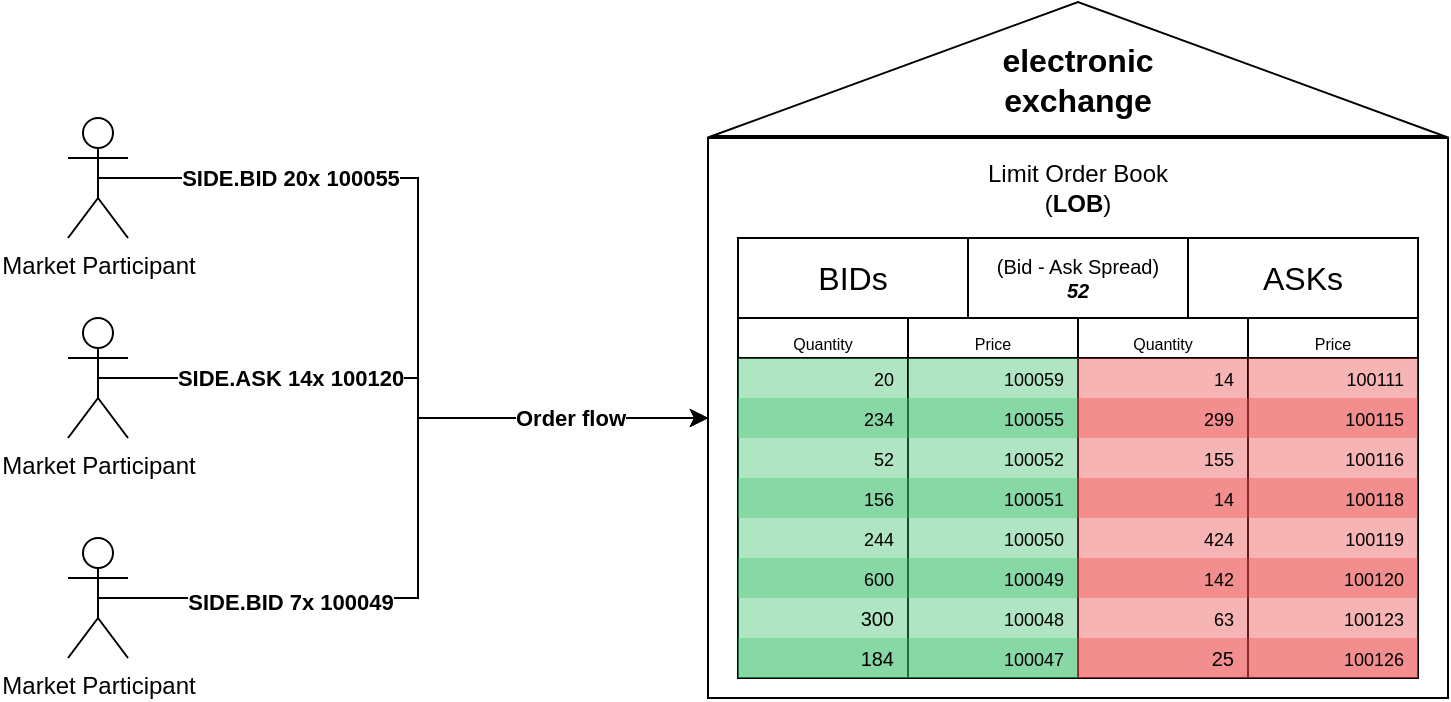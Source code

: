 <mxfile version="20.5.3" type="device"><diagram id="cQrj0ZExZIowMC0gW0kf" name="Seite-1"><mxGraphModel dx="1148" dy="597" grid="1" gridSize="10" guides="1" tooltips="1" connect="1" arrows="1" fold="1" page="1" pageScale="1" pageWidth="827" pageHeight="1169" math="0" shadow="0"><root><mxCell id="0"/><mxCell id="1" parent="0"/><mxCell id="UzCsFgzXiwEo8zhX4VM5-8" value="" style="triangle;whiteSpace=wrap;html=1;rotation=-90;" vertex="1" parent="1"><mxGeometry x="531.5" y="-77.5" width="67" height="366" as="geometry"/></mxCell><mxCell id="UzCsFgzXiwEo8zhX4VM5-6" value="" style="rounded=0;whiteSpace=wrap;html=1;" vertex="1" parent="1"><mxGeometry x="380" y="140" width="370" height="280" as="geometry"/></mxCell><mxCell id="UzCsFgzXiwEo8zhX4VM5-2" value="" style="rounded=0;whiteSpace=wrap;html=1;" vertex="1" parent="1"><mxGeometry x="395" y="190" width="340" height="220" as="geometry"/></mxCell><mxCell id="UzCsFgzXiwEo8zhX4VM5-3" value="Limit Order Book&lt;br&gt;(&lt;b&gt;LOB&lt;/b&gt;)" style="text;html=1;strokeColor=none;fillColor=none;align=center;verticalAlign=middle;whiteSpace=wrap;rounded=0;" vertex="1" parent="1"><mxGeometry x="494" y="150" width="142" height="30" as="geometry"/></mxCell><mxCell id="UzCsFgzXiwEo8zhX4VM5-132" style="edgeStyle=orthogonalEdgeStyle;rounded=0;orthogonalLoop=1;jettySize=auto;html=1;exitX=0.5;exitY=0.5;exitDx=0;exitDy=0;exitPerimeter=0;entryX=0;entryY=0.5;entryDx=0;entryDy=0;fontSize=10;" edge="1" parent="1" source="UzCsFgzXiwEo8zhX4VM5-4" target="UzCsFgzXiwEo8zhX4VM5-6"><mxGeometry relative="1" as="geometry"/></mxCell><mxCell id="UzCsFgzXiwEo8zhX4VM5-136" value="SIDE.BID 20x 100055" style="edgeLabel;html=1;align=center;verticalAlign=middle;resizable=0;points=[];fontSize=11;fontStyle=1" vertex="1" connectable="0" parent="UzCsFgzXiwEo8zhX4VM5-132"><mxGeometry x="-0.559" y="-1" relative="1" as="geometry"><mxPoint x="2" y="-1" as="offset"/></mxGeometry></mxCell><mxCell id="UzCsFgzXiwEo8zhX4VM5-4" value="Market Participant" style="shape=umlActor;verticalLabelPosition=bottom;verticalAlign=top;html=1;outlineConnect=0;" vertex="1" parent="1"><mxGeometry x="60" y="130" width="30" height="60" as="geometry"/></mxCell><mxCell id="UzCsFgzXiwEo8zhX4VM5-7" value="&lt;b style=&quot;font-size: 16px;&quot;&gt;electronic exchange&lt;/b&gt;" style="text;html=1;strokeColor=none;fillColor=none;align=center;verticalAlign=middle;whiteSpace=wrap;rounded=0;fontSize=16;" vertex="1" parent="1"><mxGeometry x="535" y="96" width="60" height="30" as="geometry"/></mxCell><mxCell id="UzCsFgzXiwEo8zhX4VM5-13" value="BIDs" style="rounded=0;whiteSpace=wrap;html=1;fontSize=16;" vertex="1" parent="1"><mxGeometry x="395" y="190" width="115" height="40" as="geometry"/></mxCell><mxCell id="UzCsFgzXiwEo8zhX4VM5-14" value="ASKs" style="rounded=0;whiteSpace=wrap;html=1;fontSize=16;" vertex="1" parent="1"><mxGeometry x="620" y="190" width="115" height="40" as="geometry"/></mxCell><mxCell id="UzCsFgzXiwEo8zhX4VM5-15" value="" style="rounded=0;whiteSpace=wrap;html=1;fontSize=16;" vertex="1" parent="1"><mxGeometry x="395" y="230" width="170" height="180" as="geometry"/></mxCell><mxCell id="UzCsFgzXiwEo8zhX4VM5-17" value="&lt;span style=&quot;font-size: 8px; text-align: justify;&quot;&gt;Price&lt;/span&gt;" style="rounded=0;whiteSpace=wrap;html=1;fontSize=16;" vertex="1" parent="1"><mxGeometry x="480" y="230" width="85" height="20" as="geometry"/></mxCell><mxCell id="UzCsFgzXiwEo8zhX4VM5-19" value="&lt;div style=&quot;text-align: justify;&quot;&gt;&lt;span style=&quot;font-size: 8px; background-color: initial;&quot;&gt;Quantity&lt;/span&gt;&lt;/div&gt;" style="rounded=0;whiteSpace=wrap;html=1;fontSize=16;align=center;" vertex="1" parent="1"><mxGeometry x="395" y="230" width="85" height="20" as="geometry"/></mxCell><mxCell id="UzCsFgzXiwEo8zhX4VM5-20" value="&lt;span style=&quot;font-size: 8px; text-align: justify;&quot;&gt;Price&lt;/span&gt;" style="rounded=0;whiteSpace=wrap;html=1;fontSize=16;" vertex="1" parent="1"><mxGeometry x="650" y="230" width="85" height="20" as="geometry"/></mxCell><mxCell id="UzCsFgzXiwEo8zhX4VM5-21" value="&lt;div style=&quot;text-align: justify;&quot;&gt;&lt;span style=&quot;font-size: 8px; background-color: initial;&quot;&gt;Quantity&lt;/span&gt;&lt;/div&gt;" style="rounded=0;whiteSpace=wrap;html=1;fontSize=16;align=center;" vertex="1" parent="1"><mxGeometry x="565" y="230" width="85" height="20" as="geometry"/></mxCell><mxCell id="UzCsFgzXiwEo8zhX4VM5-25" value="&lt;font style=&quot;font-size: 9px;&quot;&gt;20&lt;/font&gt;" style="rounded=0;whiteSpace=wrap;html=1;fontSize=16;labelBackgroundColor=none;fillColor=#37BF69;opacity=40;strokeColor=none;align=right;spacingRight=5;spacingBottom=5;" vertex="1" parent="1"><mxGeometry x="395" y="250" width="85" height="20" as="geometry"/></mxCell><mxCell id="UzCsFgzXiwEo8zhX4VM5-26" value="&lt;font style=&quot;font-size: 9px;&quot;&gt;14&lt;/font&gt;" style="rounded=0;whiteSpace=wrap;html=1;fontSize=16;labelBackgroundColor=none;fillColor=#EB4444;strokeColor=none;opacity=40;spacingBottom=5;spacingRight=5;align=right;" vertex="1" parent="1"><mxGeometry x="565" y="250" width="85" height="20" as="geometry"/></mxCell><mxCell id="UzCsFgzXiwEo8zhX4VM5-89" value="" style="endArrow=none;html=1;rounded=0;fontSize=8;entryX=0;entryY=0;entryDx=0;entryDy=0;exitX=1;exitY=1;exitDx=0;exitDy=0;" edge="1" parent="1"><mxGeometry width="50" height="50" relative="1" as="geometry"><mxPoint x="480" y="410" as="sourcePoint"/><mxPoint x="480" y="250" as="targetPoint"/></mxGeometry></mxCell><mxCell id="UzCsFgzXiwEo8zhX4VM5-90" value="" style="endArrow=none;html=1;rounded=0;fontSize=8;entryX=1;entryY=0;entryDx=0;entryDy=0;exitX=0;exitY=1;exitDx=0;exitDy=0;" edge="1" parent="1" target="UzCsFgzXiwEo8zhX4VM5-26"><mxGeometry width="50" height="50" relative="1" as="geometry"><mxPoint x="650" y="410" as="sourcePoint"/><mxPoint x="610" y="288.5" as="targetPoint"/></mxGeometry></mxCell><mxCell id="UzCsFgzXiwEo8zhX4VM5-91" value="&lt;font style=&quot;font-size: 9px;&quot;&gt;100059&lt;/font&gt;" style="rounded=0;whiteSpace=wrap;html=1;fontSize=16;labelBackgroundColor=none;fillColor=#37BF69;opacity=40;strokeColor=none;align=right;spacingRight=5;spacingBottom=5;" vertex="1" parent="1"><mxGeometry x="480" y="250" width="85" height="20" as="geometry"/></mxCell><mxCell id="UzCsFgzXiwEo8zhX4VM5-92" value="&lt;font style=&quot;font-size: 9px;&quot;&gt;234&lt;/font&gt;" style="rounded=0;whiteSpace=wrap;html=1;fontSize=16;labelBackgroundColor=none;fillColor=#37BF69;opacity=60;strokeColor=none;align=right;spacingRight=5;spacingBottom=5;" vertex="1" parent="1"><mxGeometry x="395" y="270" width="85" height="20" as="geometry"/></mxCell><mxCell id="UzCsFgzXiwEo8zhX4VM5-93" value="&lt;span style=&quot;font-size: 9px;&quot;&gt;100055&lt;/span&gt;" style="rounded=0;whiteSpace=wrap;html=1;fontSize=16;labelBackgroundColor=none;fillColor=#37BF69;opacity=60;strokeColor=none;align=right;spacingRight=5;spacingBottom=5;" vertex="1" parent="1"><mxGeometry x="480" y="270" width="85" height="20" as="geometry"/></mxCell><mxCell id="UzCsFgzXiwEo8zhX4VM5-94" value="&lt;font style=&quot;font-size: 9px;&quot;&gt;52&lt;/font&gt;" style="rounded=0;whiteSpace=wrap;html=1;fontSize=16;labelBackgroundColor=none;fillColor=#37BF69;opacity=40;strokeColor=none;align=right;spacingRight=5;spacingBottom=5;" vertex="1" parent="1"><mxGeometry x="395" y="290" width="85" height="20" as="geometry"/></mxCell><mxCell id="UzCsFgzXiwEo8zhX4VM5-95" value="&lt;span style=&quot;font-size: 9px;&quot;&gt;100052&lt;/span&gt;" style="rounded=0;whiteSpace=wrap;html=1;fontSize=16;labelBackgroundColor=none;fillColor=#37BF69;opacity=40;strokeColor=none;align=right;spacingRight=5;spacingBottom=5;" vertex="1" parent="1"><mxGeometry x="480" y="290" width="85" height="20" as="geometry"/></mxCell><mxCell id="UzCsFgzXiwEo8zhX4VM5-96" value="&lt;font style=&quot;font-size: 9px;&quot;&gt;156&lt;/font&gt;" style="rounded=0;whiteSpace=wrap;html=1;fontSize=16;labelBackgroundColor=none;fillColor=#37BF69;opacity=60;strokeColor=none;align=right;spacingRight=5;spacingBottom=5;" vertex="1" parent="1"><mxGeometry x="395" y="310" width="85" height="20" as="geometry"/></mxCell><mxCell id="UzCsFgzXiwEo8zhX4VM5-97" value="&lt;span style=&quot;font-size: 9px;&quot;&gt;100051&lt;/span&gt;" style="rounded=0;whiteSpace=wrap;html=1;fontSize=16;labelBackgroundColor=none;fillColor=#37BF69;opacity=60;strokeColor=none;align=right;spacingRight=5;spacingBottom=5;" vertex="1" parent="1"><mxGeometry x="480" y="310" width="85" height="20" as="geometry"/></mxCell><mxCell id="UzCsFgzXiwEo8zhX4VM5-98" value="&lt;font style=&quot;font-size: 9px;&quot;&gt;244&lt;/font&gt;" style="rounded=0;whiteSpace=wrap;html=1;fontSize=16;labelBackgroundColor=none;fillColor=#37BF69;opacity=40;strokeColor=none;align=right;spacingRight=5;spacingBottom=5;" vertex="1" parent="1"><mxGeometry x="395" y="330" width="85" height="20" as="geometry"/></mxCell><mxCell id="UzCsFgzXiwEo8zhX4VM5-99" value="&lt;span style=&quot;font-size: 9px;&quot;&gt;100050&lt;/span&gt;" style="rounded=0;whiteSpace=wrap;html=1;fontSize=16;labelBackgroundColor=none;fillColor=#37BF69;opacity=40;strokeColor=none;align=right;spacingRight=5;spacingBottom=5;" vertex="1" parent="1"><mxGeometry x="480" y="330" width="85" height="20" as="geometry"/></mxCell><mxCell id="UzCsFgzXiwEo8zhX4VM5-100" value="&lt;font style=&quot;font-size: 9px;&quot;&gt;600&lt;/font&gt;" style="rounded=0;whiteSpace=wrap;html=1;fontSize=16;labelBackgroundColor=none;fillColor=#37BF69;opacity=60;strokeColor=none;align=right;spacingRight=5;spacingBottom=5;" vertex="1" parent="1"><mxGeometry x="395" y="350" width="85" height="20" as="geometry"/></mxCell><mxCell id="UzCsFgzXiwEo8zhX4VM5-101" value="&lt;span style=&quot;font-size: 9px;&quot;&gt;100049&lt;/span&gt;" style="rounded=0;whiteSpace=wrap;html=1;fontSize=16;labelBackgroundColor=none;fillColor=#37BF69;opacity=60;strokeColor=none;align=right;spacingRight=5;spacingBottom=5;" vertex="1" parent="1"><mxGeometry x="480" y="350" width="85" height="20" as="geometry"/></mxCell><mxCell id="UzCsFgzXiwEo8zhX4VM5-102" value="&lt;font size=&quot;1&quot;&gt;300&lt;/font&gt;" style="rounded=0;whiteSpace=wrap;html=1;fontSize=16;labelBackgroundColor=none;fillColor=#37BF69;opacity=40;strokeColor=none;align=right;spacingRight=5;spacingBottom=5;" vertex="1" parent="1"><mxGeometry x="395" y="370" width="85" height="20" as="geometry"/></mxCell><mxCell id="UzCsFgzXiwEo8zhX4VM5-103" value="&lt;span style=&quot;font-size: 9px;&quot;&gt;100048&lt;/span&gt;" style="rounded=0;whiteSpace=wrap;html=1;fontSize=16;labelBackgroundColor=none;fillColor=#37BF69;opacity=40;strokeColor=none;align=right;spacingRight=5;spacingBottom=5;" vertex="1" parent="1"><mxGeometry x="480" y="370" width="85" height="20" as="geometry"/></mxCell><mxCell id="UzCsFgzXiwEo8zhX4VM5-104" value="&lt;font size=&quot;1&quot;&gt;184&lt;/font&gt;" style="rounded=0;whiteSpace=wrap;html=1;fontSize=16;labelBackgroundColor=none;fillColor=#37BF69;opacity=60;strokeColor=none;align=right;spacingRight=5;spacingBottom=5;" vertex="1" parent="1"><mxGeometry x="395" y="390" width="85" height="20" as="geometry"/></mxCell><mxCell id="UzCsFgzXiwEo8zhX4VM5-105" value="&lt;span style=&quot;font-size: 9px;&quot;&gt;100047&lt;/span&gt;" style="rounded=0;whiteSpace=wrap;html=1;fontSize=16;labelBackgroundColor=none;fillColor=#37BF69;opacity=60;strokeColor=none;align=right;spacingRight=5;spacingBottom=5;" vertex="1" parent="1"><mxGeometry x="480" y="390" width="85" height="20" as="geometry"/></mxCell><mxCell id="UzCsFgzXiwEo8zhX4VM5-106" value="&lt;font style=&quot;font-size: 9px;&quot;&gt;100111&lt;/font&gt;" style="rounded=0;whiteSpace=wrap;html=1;fontSize=16;labelBackgroundColor=none;fillColor=#EB4444;strokeColor=none;opacity=40;spacingBottom=5;spacingRight=5;align=right;" vertex="1" parent="1"><mxGeometry x="650" y="250" width="85" height="20" as="geometry"/></mxCell><mxCell id="UzCsFgzXiwEo8zhX4VM5-107" value="&lt;font style=&quot;font-size: 9px;&quot;&gt;299&lt;/font&gt;" style="rounded=0;whiteSpace=wrap;html=1;fontSize=16;labelBackgroundColor=none;fillColor=#EB4444;strokeColor=none;opacity=60;spacingBottom=5;spacingRight=5;align=right;" vertex="1" parent="1"><mxGeometry x="565" y="270" width="85" height="20" as="geometry"/></mxCell><mxCell id="UzCsFgzXiwEo8zhX4VM5-108" value="&lt;span style=&quot;font-size: 9px;&quot;&gt;100115&lt;/span&gt;" style="rounded=0;whiteSpace=wrap;html=1;fontSize=16;labelBackgroundColor=none;fillColor=#EB4444;strokeColor=none;opacity=60;spacingBottom=5;spacingRight=5;align=right;" vertex="1" parent="1"><mxGeometry x="650" y="270" width="85" height="20" as="geometry"/></mxCell><mxCell id="UzCsFgzXiwEo8zhX4VM5-109" value="&lt;font style=&quot;font-size: 9px;&quot;&gt;155&lt;/font&gt;" style="rounded=0;whiteSpace=wrap;html=1;fontSize=16;labelBackgroundColor=none;fillColor=#EB4444;strokeColor=none;opacity=40;spacingBottom=5;spacingRight=5;align=right;" vertex="1" parent="1"><mxGeometry x="565" y="290" width="85" height="20" as="geometry"/></mxCell><mxCell id="UzCsFgzXiwEo8zhX4VM5-110" value="&lt;span style=&quot;font-size: 9px;&quot;&gt;100116&lt;/span&gt;" style="rounded=0;whiteSpace=wrap;html=1;fontSize=16;labelBackgroundColor=none;fillColor=#EB4444;strokeColor=none;opacity=40;spacingBottom=5;spacingRight=5;align=right;" vertex="1" parent="1"><mxGeometry x="650" y="290" width="85" height="20" as="geometry"/></mxCell><mxCell id="UzCsFgzXiwEo8zhX4VM5-111" value="&lt;font style=&quot;font-size: 9px;&quot;&gt;14&lt;/font&gt;" style="rounded=0;whiteSpace=wrap;html=1;fontSize=16;labelBackgroundColor=none;fillColor=#EB4444;strokeColor=none;opacity=60;spacingBottom=5;spacingRight=5;align=right;" vertex="1" parent="1"><mxGeometry x="565" y="310" width="85" height="20" as="geometry"/></mxCell><mxCell id="UzCsFgzXiwEo8zhX4VM5-112" value="&lt;span style=&quot;font-size: 9px;&quot;&gt;100118&lt;/span&gt;" style="rounded=0;whiteSpace=wrap;html=1;fontSize=16;labelBackgroundColor=none;fillColor=#EB4444;strokeColor=none;opacity=60;spacingBottom=5;spacingRight=5;align=right;" vertex="1" parent="1"><mxGeometry x="650" y="310" width="85" height="20" as="geometry"/></mxCell><mxCell id="UzCsFgzXiwEo8zhX4VM5-113" value="&lt;font style=&quot;font-size: 9px;&quot;&gt;424&lt;/font&gt;" style="rounded=0;whiteSpace=wrap;html=1;fontSize=16;labelBackgroundColor=none;fillColor=#EB4444;strokeColor=none;opacity=40;spacingBottom=5;spacingRight=5;align=right;" vertex="1" parent="1"><mxGeometry x="565" y="330" width="85" height="20" as="geometry"/></mxCell><mxCell id="UzCsFgzXiwEo8zhX4VM5-114" value="&lt;span style=&quot;font-size: 9px;&quot;&gt;100119&lt;/span&gt;" style="rounded=0;whiteSpace=wrap;html=1;fontSize=16;labelBackgroundColor=none;fillColor=#EB4444;strokeColor=none;opacity=40;spacingBottom=5;spacingRight=5;align=right;" vertex="1" parent="1"><mxGeometry x="650" y="330" width="85" height="20" as="geometry"/></mxCell><mxCell id="UzCsFgzXiwEo8zhX4VM5-115" value="&lt;font style=&quot;font-size: 9px;&quot;&gt;142&lt;/font&gt;" style="rounded=0;whiteSpace=wrap;html=1;fontSize=16;labelBackgroundColor=none;fillColor=#EB4444;strokeColor=none;opacity=60;spacingBottom=5;spacingRight=5;align=right;" vertex="1" parent="1"><mxGeometry x="565" y="350" width="85" height="20" as="geometry"/></mxCell><mxCell id="UzCsFgzXiwEo8zhX4VM5-116" value="&lt;span style=&quot;font-size: 9px;&quot;&gt;100120&lt;/span&gt;" style="rounded=0;whiteSpace=wrap;html=1;fontSize=16;labelBackgroundColor=none;fillColor=#EB4444;strokeColor=none;opacity=60;spacingBottom=5;spacingRight=5;align=right;" vertex="1" parent="1"><mxGeometry x="650" y="350" width="85" height="20" as="geometry"/></mxCell><mxCell id="UzCsFgzXiwEo8zhX4VM5-117" value="&lt;font style=&quot;font-size: 9px;&quot;&gt;63&lt;/font&gt;" style="rounded=0;whiteSpace=wrap;html=1;fontSize=16;labelBackgroundColor=none;fillColor=#EB4444;strokeColor=none;opacity=40;spacingBottom=5;spacingRight=5;align=right;" vertex="1" parent="1"><mxGeometry x="565" y="370" width="85" height="20" as="geometry"/></mxCell><mxCell id="UzCsFgzXiwEo8zhX4VM5-118" value="&lt;span style=&quot;font-size: 9px;&quot;&gt;100123&lt;/span&gt;" style="rounded=0;whiteSpace=wrap;html=1;fontSize=16;labelBackgroundColor=none;fillColor=#EB4444;strokeColor=none;opacity=40;spacingBottom=5;spacingRight=5;align=right;" vertex="1" parent="1"><mxGeometry x="650" y="370" width="85" height="20" as="geometry"/></mxCell><mxCell id="UzCsFgzXiwEo8zhX4VM5-119" value="&lt;font size=&quot;1&quot;&gt;25&lt;/font&gt;" style="rounded=0;whiteSpace=wrap;html=1;fontSize=16;labelBackgroundColor=none;fillColor=#EB4444;strokeColor=none;opacity=60;spacingBottom=5;spacingRight=5;align=right;" vertex="1" parent="1"><mxGeometry x="565" y="390" width="85" height="20" as="geometry"/></mxCell><mxCell id="UzCsFgzXiwEo8zhX4VM5-120" value="&lt;span style=&quot;font-size: 9px;&quot;&gt;100126&lt;/span&gt;" style="rounded=0;whiteSpace=wrap;html=1;fontSize=16;labelBackgroundColor=none;fillColor=#EB4444;strokeColor=none;opacity=60;spacingBottom=5;spacingRight=5;align=right;" vertex="1" parent="1"><mxGeometry x="650" y="390" width="85" height="20" as="geometry"/></mxCell><mxCell id="UzCsFgzXiwEo8zhX4VM5-121" value="&lt;p style=&quot;line-height: 120%; font-size: 10px;&quot;&gt;&lt;font style=&quot;font-size: 10px;&quot;&gt;(Bid - Ask Spread)&lt;br style=&quot;font-size: 10px;&quot;&gt;&lt;b style=&quot;font-size: 10px;&quot;&gt;&lt;i style=&quot;font-size: 10px;&quot;&gt;52&lt;/i&gt;&lt;/b&gt;&lt;br style=&quot;font-size: 10px;&quot;&gt;&lt;/font&gt;&lt;/p&gt;" style="rounded=0;whiteSpace=wrap;html=1;fontSize=10;" vertex="1" parent="1"><mxGeometry x="510" y="190" width="110" height="40" as="geometry"/></mxCell><mxCell id="UzCsFgzXiwEo8zhX4VM5-133" style="edgeStyle=orthogonalEdgeStyle;rounded=0;orthogonalLoop=1;jettySize=auto;html=1;exitX=0.5;exitY=0.5;exitDx=0;exitDy=0;exitPerimeter=0;entryX=0;entryY=0.5;entryDx=0;entryDy=0;fontSize=10;" edge="1" parent="1" source="UzCsFgzXiwEo8zhX4VM5-127" target="UzCsFgzXiwEo8zhX4VM5-6"><mxGeometry relative="1" as="geometry"><Array as="points"><mxPoint x="235" y="260"/><mxPoint x="235" y="280"/></Array></mxGeometry></mxCell><mxCell id="UzCsFgzXiwEo8zhX4VM5-137" value="SIDE.ASK 14x 100120" style="edgeLabel;html=1;align=center;verticalAlign=middle;resizable=0;points=[];fontSize=11;fontStyle=1" vertex="1" connectable="0" parent="UzCsFgzXiwEo8zhX4VM5-133"><mxGeometry x="-0.572" y="-1" relative="1" as="geometry"><mxPoint x="26" y="-1" as="offset"/></mxGeometry></mxCell><mxCell id="UzCsFgzXiwEo8zhX4VM5-127" value="Market Participant" style="shape=umlActor;verticalLabelPosition=bottom;verticalAlign=top;html=1;outlineConnect=0;" vertex="1" parent="1"><mxGeometry x="60" y="230" width="30" height="60" as="geometry"/></mxCell><mxCell id="UzCsFgzXiwEo8zhX4VM5-134" style="edgeStyle=orthogonalEdgeStyle;rounded=0;orthogonalLoop=1;jettySize=auto;html=1;exitX=0.5;exitY=0.5;exitDx=0;exitDy=0;exitPerimeter=0;entryX=0;entryY=0.5;entryDx=0;entryDy=0;fontSize=10;" edge="1" parent="1" source="UzCsFgzXiwEo8zhX4VM5-128" target="UzCsFgzXiwEo8zhX4VM5-6"><mxGeometry relative="1" as="geometry"><Array as="points"><mxPoint x="235" y="370"/><mxPoint x="235" y="280"/></Array></mxGeometry></mxCell><mxCell id="UzCsFgzXiwEo8zhX4VM5-135" value="&lt;b&gt;&lt;font style=&quot;font-size: 11px;&quot;&gt;Order flow&lt;/font&gt;&lt;/b&gt;" style="edgeLabel;html=1;align=center;verticalAlign=middle;resizable=0;points=[];fontSize=10;" vertex="1" connectable="0" parent="UzCsFgzXiwEo8zhX4VM5-134"><mxGeometry x="0.69" y="-1" relative="1" as="geometry"><mxPoint x="-8" y="-1" as="offset"/></mxGeometry></mxCell><mxCell id="UzCsFgzXiwEo8zhX4VM5-138" value="&lt;span&gt;SIDE.BID 7x 100049&lt;/span&gt;" style="edgeLabel;html=1;align=center;verticalAlign=middle;resizable=0;points=[];fontSize=11;fontStyle=1" vertex="1" connectable="0" parent="UzCsFgzXiwEo8zhX4VM5-134"><mxGeometry x="-0.703" y="-2" relative="1" as="geometry"><mxPoint x="37" as="offset"/></mxGeometry></mxCell><mxCell id="UzCsFgzXiwEo8zhX4VM5-128" value="Market Participant" style="shape=umlActor;verticalLabelPosition=bottom;verticalAlign=top;html=1;outlineConnect=0;" vertex="1" parent="1"><mxGeometry x="60" y="340" width="30" height="60" as="geometry"/></mxCell></root></mxGraphModel></diagram></mxfile>
